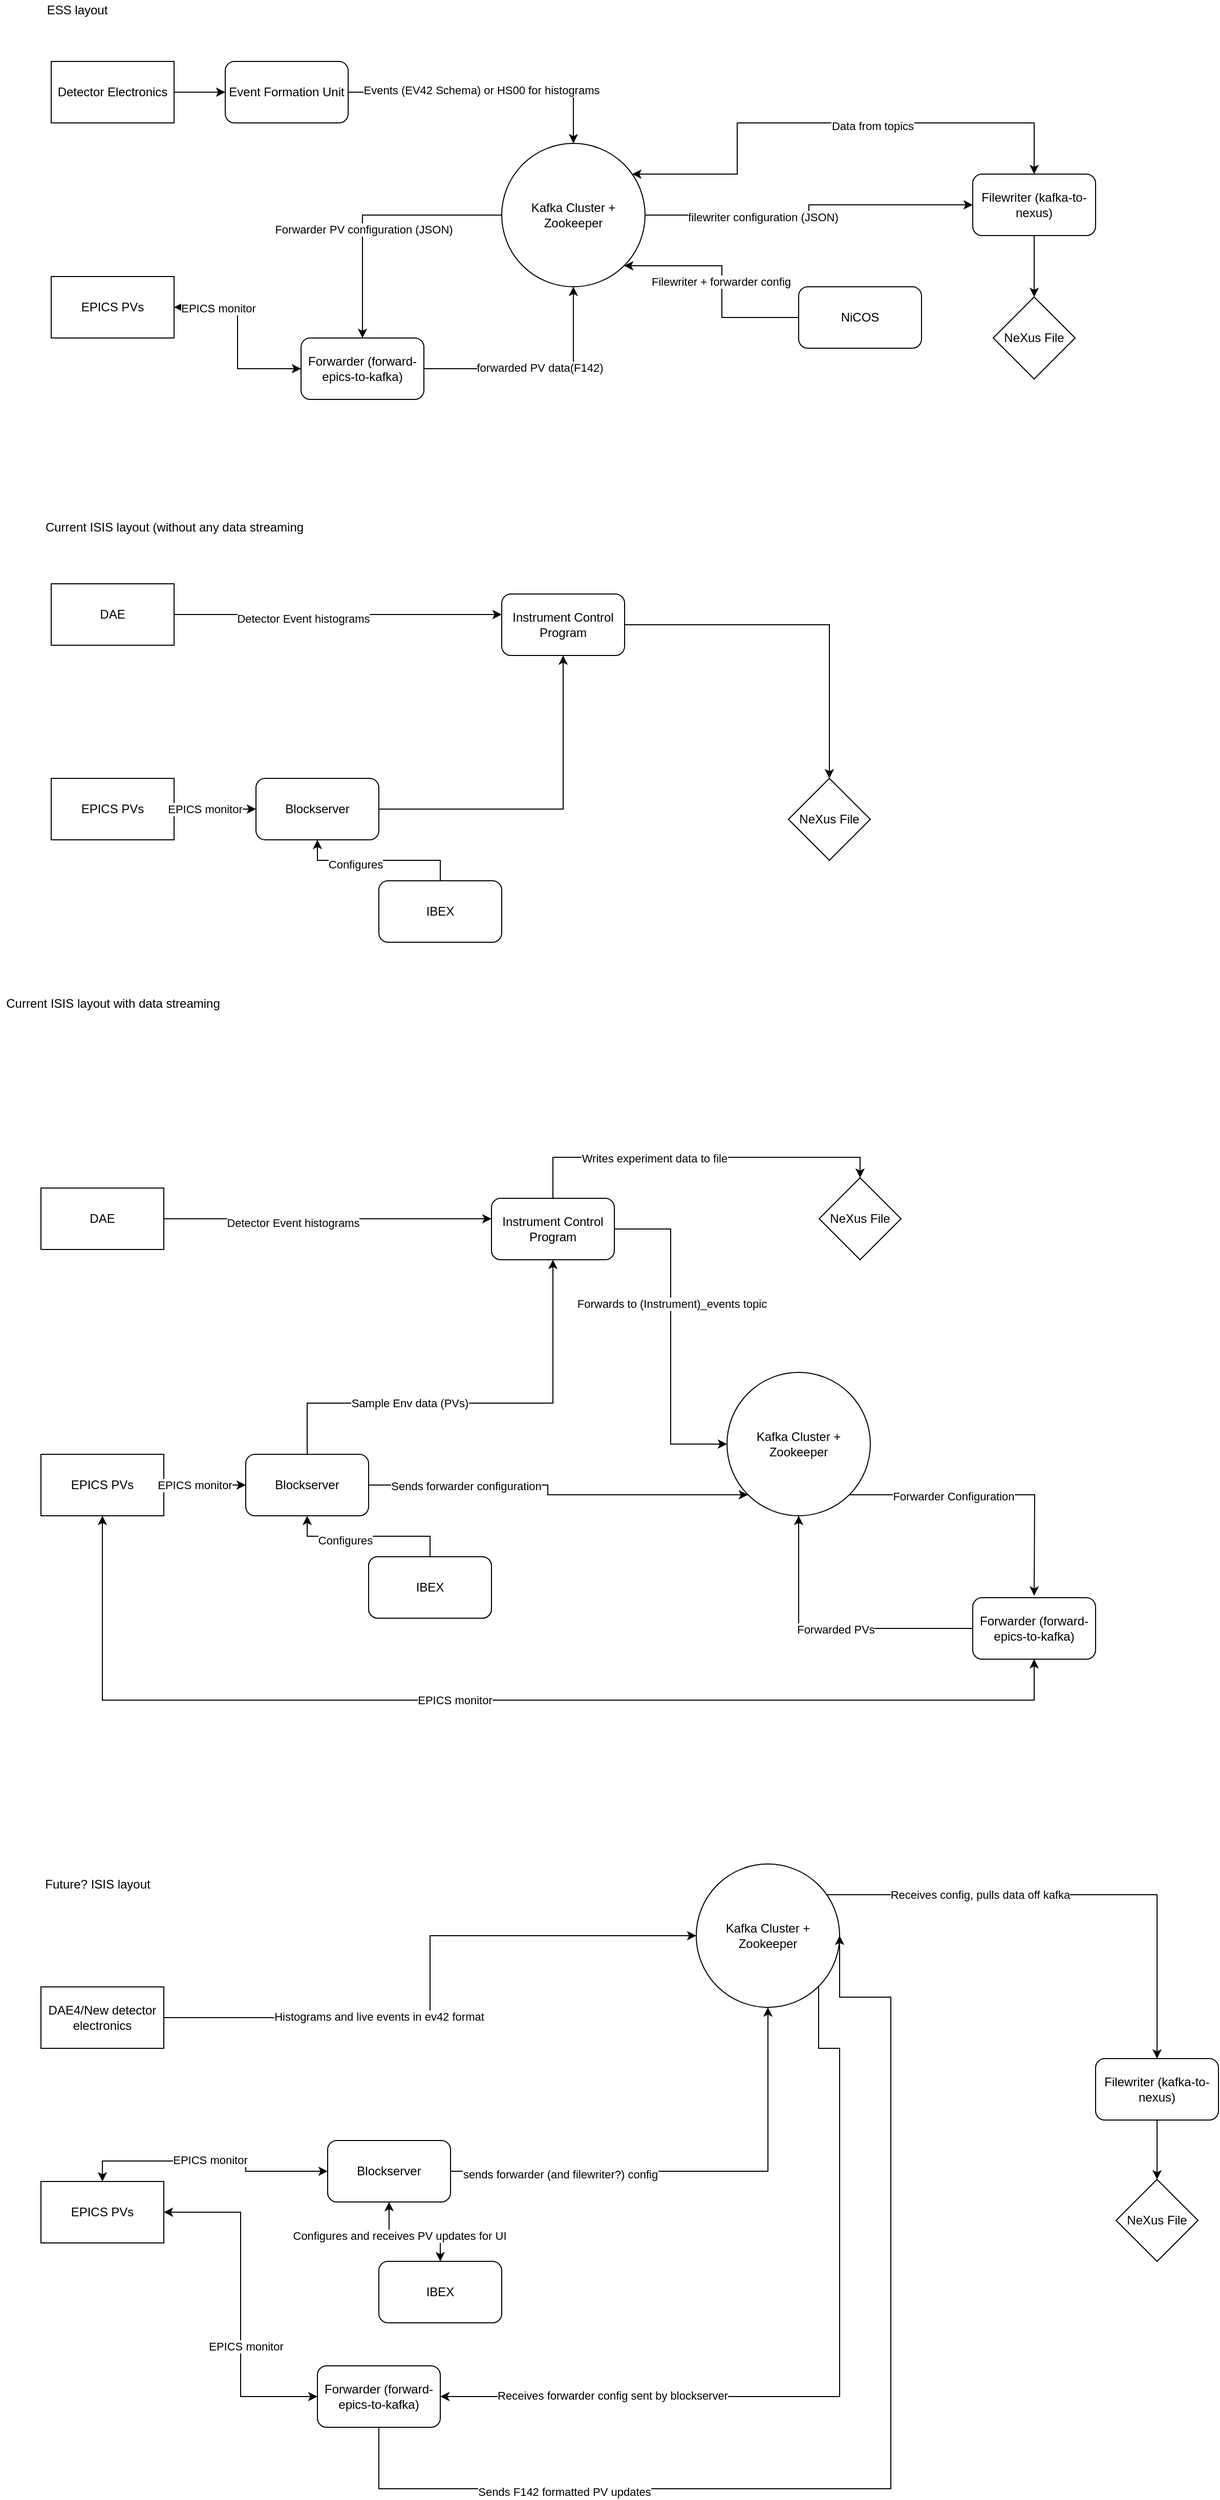 <mxfile version="13.1.14" type="github">
  <diagram id="mHXAq9ncWBV6Gwi8FLQK" name="Page-1">
    <mxGraphModel dx="2574" dy="1449" grid="1" gridSize="10" guides="1" tooltips="1" connect="1" arrows="1" fold="1" page="1" pageScale="1" pageWidth="827" pageHeight="1169" math="0" shadow="0">
      <root>
        <mxCell id="0" />
        <mxCell id="1" parent="0" />
        <mxCell id="pk0dHB7Y1fjvWEwUfOJk-1" value="ESS layout" style="text;html=1;align=center;verticalAlign=middle;resizable=0;points=[];autosize=1;" parent="1" vertex="1">
          <mxGeometry x="40" y="70" width="70" height="20" as="geometry" />
        </mxCell>
        <mxCell id="pk0dHB7Y1fjvWEwUfOJk-2" value="Current ISIS layout (without any data streaming" style="text;html=1;align=center;verticalAlign=middle;resizable=0;points=[];autosize=1;" parent="1" vertex="1">
          <mxGeometry x="40" y="575" width="260" height="20" as="geometry" />
        </mxCell>
        <mxCell id="pk0dHB7Y1fjvWEwUfOJk-3" value="Current ISIS layout with data streaming" style="text;html=1;align=center;verticalAlign=middle;resizable=0;points=[];autosize=1;" parent="1" vertex="1">
          <mxGeometry y="1040" width="220" height="20" as="geometry" />
        </mxCell>
        <mxCell id="yYvdVF-vX2-O6icSIcVo-8" style="edgeStyle=orthogonalEdgeStyle;rounded=0;orthogonalLoop=1;jettySize=auto;html=1;entryX=0.5;entryY=0;entryDx=0;entryDy=0;" parent="1" source="yYvdVF-vX2-O6icSIcVo-1" target="yYvdVF-vX2-O6icSIcVo-7" edge="1">
          <mxGeometry relative="1" as="geometry" />
        </mxCell>
        <mxCell id="yYvdVF-vX2-O6icSIcVo-9" value="Events (EV42 Schema) or HS00 for histograms" style="edgeLabel;html=1;align=center;verticalAlign=middle;resizable=0;points=[];" parent="yYvdVF-vX2-O6icSIcVo-8" vertex="1" connectable="0">
          <mxGeometry x="-0.038" y="2" relative="1" as="geometry">
            <mxPoint as="offset" />
          </mxGeometry>
        </mxCell>
        <mxCell id="yYvdVF-vX2-O6icSIcVo-1" value="Event Formation Unit" style="rounded=1;whiteSpace=wrap;html=1;" parent="1" vertex="1">
          <mxGeometry x="220" y="130" width="120" height="60" as="geometry" />
        </mxCell>
        <mxCell id="yYvdVF-vX2-O6icSIcVo-6" style="edgeStyle=orthogonalEdgeStyle;rounded=0;orthogonalLoop=1;jettySize=auto;html=1;" parent="1" source="yYvdVF-vX2-O6icSIcVo-4" target="yYvdVF-vX2-O6icSIcVo-1" edge="1">
          <mxGeometry relative="1" as="geometry" />
        </mxCell>
        <mxCell id="yYvdVF-vX2-O6icSIcVo-4" value="Detector Electronics" style="rounded=0;whiteSpace=wrap;html=1;" parent="1" vertex="1">
          <mxGeometry x="50" y="130" width="120" height="60" as="geometry" />
        </mxCell>
        <mxCell id="yYvdVF-vX2-O6icSIcVo-12" style="edgeStyle=orthogonalEdgeStyle;rounded=0;orthogonalLoop=1;jettySize=auto;html=1;" parent="1" source="yYvdVF-vX2-O6icSIcVo-7" target="yYvdVF-vX2-O6icSIcVo-11" edge="1">
          <mxGeometry relative="1" as="geometry" />
        </mxCell>
        <mxCell id="yYvdVF-vX2-O6icSIcVo-15" value="filewriter configuration (JSON)" style="edgeLabel;html=1;align=center;verticalAlign=middle;resizable=0;points=[];" parent="yYvdVF-vX2-O6icSIcVo-12" vertex="1" connectable="0">
          <mxGeometry x="-0.305" y="-2" relative="1" as="geometry">
            <mxPoint as="offset" />
          </mxGeometry>
        </mxCell>
        <mxCell id="yYvdVF-vX2-O6icSIcVo-16" style="edgeStyle=orthogonalEdgeStyle;rounded=0;orthogonalLoop=1;jettySize=auto;html=1;entryX=0.5;entryY=0;entryDx=0;entryDy=0;startArrow=classic;startFill=1;" parent="1" source="yYvdVF-vX2-O6icSIcVo-7" target="yYvdVF-vX2-O6icSIcVo-11" edge="1">
          <mxGeometry relative="1" as="geometry">
            <Array as="points">
              <mxPoint x="720" y="240" />
              <mxPoint x="720" y="190" />
              <mxPoint x="1010" y="190" />
            </Array>
          </mxGeometry>
        </mxCell>
        <mxCell id="yYvdVF-vX2-O6icSIcVo-17" value="Data from topics" style="edgeLabel;html=1;align=center;verticalAlign=middle;resizable=0;points=[];" parent="yYvdVF-vX2-O6icSIcVo-16" vertex="1" connectable="0">
          <mxGeometry x="0.154" y="-3" relative="1" as="geometry">
            <mxPoint as="offset" />
          </mxGeometry>
        </mxCell>
        <mxCell id="yYvdVF-vX2-O6icSIcVo-20" style="edgeStyle=orthogonalEdgeStyle;rounded=0;orthogonalLoop=1;jettySize=auto;html=1;entryX=0.5;entryY=0;entryDx=0;entryDy=0;startArrow=none;startFill=0;" parent="1" source="yYvdVF-vX2-O6icSIcVo-7" target="yYvdVF-vX2-O6icSIcVo-19" edge="1">
          <mxGeometry relative="1" as="geometry" />
        </mxCell>
        <mxCell id="yYvdVF-vX2-O6icSIcVo-21" value="Forwarder PV configuration (JSON)" style="edgeLabel;html=1;align=center;verticalAlign=middle;resizable=0;points=[];" parent="yYvdVF-vX2-O6icSIcVo-20" vertex="1" connectable="0">
          <mxGeometry x="0.168" y="1" relative="1" as="geometry">
            <mxPoint as="offset" />
          </mxGeometry>
        </mxCell>
        <mxCell id="yYvdVF-vX2-O6icSIcVo-7" value="Kafka Cluster + Zookeeper" style="ellipse;whiteSpace=wrap;html=1;aspect=fixed;" parent="1" vertex="1">
          <mxGeometry x="490" y="210" width="140" height="140" as="geometry" />
        </mxCell>
        <mxCell id="yYvdVF-vX2-O6icSIcVo-14" style="edgeStyle=orthogonalEdgeStyle;rounded=0;orthogonalLoop=1;jettySize=auto;html=1;" parent="1" source="yYvdVF-vX2-O6icSIcVo-11" target="yYvdVF-vX2-O6icSIcVo-13" edge="1">
          <mxGeometry relative="1" as="geometry" />
        </mxCell>
        <mxCell id="yYvdVF-vX2-O6icSIcVo-11" value="Filewriter (kafka-to-nexus)" style="rounded=1;whiteSpace=wrap;html=1;" parent="1" vertex="1">
          <mxGeometry x="950" y="240" width="120" height="60" as="geometry" />
        </mxCell>
        <mxCell id="yYvdVF-vX2-O6icSIcVo-13" value="NeXus File" style="rhombus;whiteSpace=wrap;html=1;" parent="1" vertex="1">
          <mxGeometry x="970" y="360" width="80" height="80" as="geometry" />
        </mxCell>
        <mxCell id="yYvdVF-vX2-O6icSIcVo-22" style="edgeStyle=orthogonalEdgeStyle;rounded=0;orthogonalLoop=1;jettySize=auto;html=1;entryX=0;entryY=0.5;entryDx=0;entryDy=0;startArrow=classic;startFill=1;" parent="1" source="yYvdVF-vX2-O6icSIcVo-18" target="yYvdVF-vX2-O6icSIcVo-19" edge="1">
          <mxGeometry relative="1" as="geometry" />
        </mxCell>
        <mxCell id="yYvdVF-vX2-O6icSIcVo-24" value="EPICS monitor" style="edgeLabel;html=1;align=center;verticalAlign=middle;resizable=0;points=[];" parent="yYvdVF-vX2-O6icSIcVo-22" vertex="1" connectable="0">
          <mxGeometry x="-0.533" y="-1" relative="1" as="geometry">
            <mxPoint as="offset" />
          </mxGeometry>
        </mxCell>
        <mxCell id="yYvdVF-vX2-O6icSIcVo-18" value="EPICS PVs" style="rounded=0;whiteSpace=wrap;html=1;" parent="1" vertex="1">
          <mxGeometry x="50" y="340" width="120" height="60" as="geometry" />
        </mxCell>
        <mxCell id="yYvdVF-vX2-O6icSIcVo-23" style="edgeStyle=orthogonalEdgeStyle;rounded=0;orthogonalLoop=1;jettySize=auto;html=1;startArrow=none;startFill=0;" parent="1" source="yYvdVF-vX2-O6icSIcVo-19" target="yYvdVF-vX2-O6icSIcVo-7" edge="1">
          <mxGeometry relative="1" as="geometry" />
        </mxCell>
        <mxCell id="yYvdVF-vX2-O6icSIcVo-25" value="forwarded PV data(F142)" style="edgeLabel;html=1;align=center;verticalAlign=middle;resizable=0;points=[];" parent="yYvdVF-vX2-O6icSIcVo-23" vertex="1" connectable="0">
          <mxGeometry y="1" relative="1" as="geometry">
            <mxPoint as="offset" />
          </mxGeometry>
        </mxCell>
        <mxCell id="yYvdVF-vX2-O6icSIcVo-19" value="Forwarder (forward-epics-to-kafka)" style="rounded=1;whiteSpace=wrap;html=1;" parent="1" vertex="1">
          <mxGeometry x="294" y="400" width="120" height="60" as="geometry" />
        </mxCell>
        <mxCell id="yYvdVF-vX2-O6icSIcVo-27" style="edgeStyle=orthogonalEdgeStyle;rounded=0;orthogonalLoop=1;jettySize=auto;html=1;entryX=1;entryY=1;entryDx=0;entryDy=0;startArrow=none;startFill=0;" parent="1" source="yYvdVF-vX2-O6icSIcVo-26" target="yYvdVF-vX2-O6icSIcVo-7" edge="1">
          <mxGeometry relative="1" as="geometry" />
        </mxCell>
        <mxCell id="yYvdVF-vX2-O6icSIcVo-28" value="Filewriter + forwarder config" style="edgeLabel;html=1;align=center;verticalAlign=middle;resizable=0;points=[];" parent="yYvdVF-vX2-O6icSIcVo-27" vertex="1" connectable="0">
          <mxGeometry x="-0.003" y="1" relative="1" as="geometry">
            <mxPoint as="offset" />
          </mxGeometry>
        </mxCell>
        <mxCell id="yYvdVF-vX2-O6icSIcVo-26" value="NiCOS" style="rounded=1;whiteSpace=wrap;html=1;" parent="1" vertex="1">
          <mxGeometry x="780" y="350" width="120" height="60" as="geometry" />
        </mxCell>
        <mxCell id="TsrywFNYNTMYvpL8HbCN-1" style="edgeStyle=orthogonalEdgeStyle;rounded=0;orthogonalLoop=1;jettySize=auto;html=1;" edge="1" parent="1" source="yYvdVF-vX2-O6icSIcVo-29">
          <mxGeometry relative="1" as="geometry">
            <mxPoint x="490" y="670" as="targetPoint" />
          </mxGeometry>
        </mxCell>
        <mxCell id="TsrywFNYNTMYvpL8HbCN-2" value="Detector Event histograms" style="edgeLabel;html=1;align=center;verticalAlign=middle;resizable=0;points=[];" vertex="1" connectable="0" parent="TsrywFNYNTMYvpL8HbCN-1">
          <mxGeometry x="-0.216" y="-4" relative="1" as="geometry">
            <mxPoint as="offset" />
          </mxGeometry>
        </mxCell>
        <mxCell id="yYvdVF-vX2-O6icSIcVo-29" value="DAE" style="rounded=0;whiteSpace=wrap;html=1;" parent="1" vertex="1">
          <mxGeometry x="50" y="640" width="120" height="60" as="geometry" />
        </mxCell>
        <mxCell id="TsrywFNYNTMYvpL8HbCN-4" style="edgeStyle=orthogonalEdgeStyle;rounded=0;orthogonalLoop=1;jettySize=auto;html=1;entryX=0.5;entryY=0;entryDx=0;entryDy=0;" edge="1" parent="1" source="TsrywFNYNTMYvpL8HbCN-3" target="TsrywFNYNTMYvpL8HbCN-5">
          <mxGeometry relative="1" as="geometry">
            <mxPoint x="800" y="810" as="targetPoint" />
          </mxGeometry>
        </mxCell>
        <mxCell id="TsrywFNYNTMYvpL8HbCN-3" value="Instrument Control Program" style="rounded=1;whiteSpace=wrap;html=1;" vertex="1" parent="1">
          <mxGeometry x="490" y="650" width="120" height="60" as="geometry" />
        </mxCell>
        <mxCell id="TsrywFNYNTMYvpL8HbCN-5" value="NeXus File " style="rhombus;whiteSpace=wrap;html=1;" vertex="1" parent="1">
          <mxGeometry x="770" y="830" width="80" height="80" as="geometry" />
        </mxCell>
        <mxCell id="TsrywFNYNTMYvpL8HbCN-8" value="" style="edgeStyle=orthogonalEdgeStyle;rounded=0;orthogonalLoop=1;jettySize=auto;html=1;" edge="1" parent="1" source="TsrywFNYNTMYvpL8HbCN-6">
          <mxGeometry relative="1" as="geometry">
            <mxPoint x="250" y="860" as="targetPoint" />
          </mxGeometry>
        </mxCell>
        <mxCell id="TsrywFNYNTMYvpL8HbCN-6" value="EPICS PVs" style="rounded=0;whiteSpace=wrap;html=1;" vertex="1" parent="1">
          <mxGeometry x="50" y="830" width="120" height="60" as="geometry" />
        </mxCell>
        <mxCell id="TsrywFNYNTMYvpL8HbCN-10" style="edgeStyle=orthogonalEdgeStyle;rounded=0;orthogonalLoop=1;jettySize=auto;html=1;entryX=0.5;entryY=1;entryDx=0;entryDy=0;" edge="1" parent="1" source="TsrywFNYNTMYvpL8HbCN-9" target="TsrywFNYNTMYvpL8HbCN-3">
          <mxGeometry relative="1" as="geometry" />
        </mxCell>
        <mxCell id="TsrywFNYNTMYvpL8HbCN-9" value="Blockserver" style="rounded=1;whiteSpace=wrap;html=1;" vertex="1" parent="1">
          <mxGeometry x="250" y="830" width="120" height="60" as="geometry" />
        </mxCell>
        <mxCell id="TsrywFNYNTMYvpL8HbCN-12" style="edgeStyle=orthogonalEdgeStyle;rounded=0;orthogonalLoop=1;jettySize=auto;html=1;entryX=0.5;entryY=1;entryDx=0;entryDy=0;" edge="1" parent="1" source="TsrywFNYNTMYvpL8HbCN-11" target="TsrywFNYNTMYvpL8HbCN-9">
          <mxGeometry relative="1" as="geometry" />
        </mxCell>
        <mxCell id="TsrywFNYNTMYvpL8HbCN-13" value="Configures" style="edgeLabel;html=1;align=center;verticalAlign=middle;resizable=0;points=[];" vertex="1" connectable="0" parent="TsrywFNYNTMYvpL8HbCN-12">
          <mxGeometry x="0.287" y="4" relative="1" as="geometry">
            <mxPoint as="offset" />
          </mxGeometry>
        </mxCell>
        <mxCell id="TsrywFNYNTMYvpL8HbCN-11" value="IBEX" style="rounded=1;whiteSpace=wrap;html=1;" vertex="1" parent="1">
          <mxGeometry x="370" y="930" width="120" height="60" as="geometry" />
        </mxCell>
        <mxCell id="TsrywFNYNTMYvpL8HbCN-14" value="EPICS monitor" style="edgeLabel;html=1;align=center;verticalAlign=middle;resizable=0;points=[];" vertex="1" connectable="0" parent="1">
          <mxGeometry x="200" y="860" as="geometry">
            <mxPoint as="offset" />
          </mxGeometry>
        </mxCell>
        <mxCell id="TsrywFNYNTMYvpL8HbCN-16" style="edgeStyle=orthogonalEdgeStyle;rounded=0;orthogonalLoop=1;jettySize=auto;html=1;entryX=0;entryY=0.5;entryDx=0;entryDy=0;exitX=1;exitY=0.5;exitDx=0;exitDy=0;" edge="1" parent="1" source="TsrywFNYNTMYvpL8HbCN-22" target="TsrywFNYNTMYvpL8HbCN-17">
          <mxGeometry relative="1" as="geometry">
            <mxPoint x="400" y="1130" as="targetPoint" />
          </mxGeometry>
        </mxCell>
        <mxCell id="TsrywFNYNTMYvpL8HbCN-18" value="Forwards to (Instrument)_events topic" style="edgeLabel;html=1;align=center;verticalAlign=middle;resizable=0;points=[];" vertex="1" connectable="0" parent="TsrywFNYNTMYvpL8HbCN-16">
          <mxGeometry x="-0.2" y="1" relative="1" as="geometry">
            <mxPoint as="offset" />
          </mxGeometry>
        </mxCell>
        <mxCell id="TsrywFNYNTMYvpL8HbCN-40" style="edgeStyle=orthogonalEdgeStyle;rounded=0;orthogonalLoop=1;jettySize=auto;html=1;exitX=1;exitY=1;exitDx=0;exitDy=0;startArrow=none;startFill=0;" edge="1" parent="1" source="TsrywFNYNTMYvpL8HbCN-17">
          <mxGeometry relative="1" as="geometry">
            <mxPoint x="1010" y="1628" as="targetPoint" />
          </mxGeometry>
        </mxCell>
        <mxCell id="TsrywFNYNTMYvpL8HbCN-41" value="Forwarder Configuration" style="edgeLabel;html=1;align=center;verticalAlign=middle;resizable=0;points=[];" vertex="1" connectable="0" parent="TsrywFNYNTMYvpL8HbCN-40">
          <mxGeometry x="-0.272" y="-1" relative="1" as="geometry">
            <mxPoint as="offset" />
          </mxGeometry>
        </mxCell>
        <mxCell id="TsrywFNYNTMYvpL8HbCN-17" value="Kafka Cluster + Zookeeper" style="ellipse;whiteSpace=wrap;html=1;aspect=fixed;" vertex="1" parent="1">
          <mxGeometry x="710" y="1410" width="140" height="140" as="geometry" />
        </mxCell>
        <mxCell id="TsrywFNYNTMYvpL8HbCN-19" style="edgeStyle=orthogonalEdgeStyle;rounded=0;orthogonalLoop=1;jettySize=auto;html=1;" edge="1" parent="1" source="TsrywFNYNTMYvpL8HbCN-21">
          <mxGeometry relative="1" as="geometry">
            <mxPoint x="480" y="1260" as="targetPoint" />
          </mxGeometry>
        </mxCell>
        <mxCell id="TsrywFNYNTMYvpL8HbCN-20" value="Detector Event histograms" style="edgeLabel;html=1;align=center;verticalAlign=middle;resizable=0;points=[];" vertex="1" connectable="0" parent="TsrywFNYNTMYvpL8HbCN-19">
          <mxGeometry x="-0.216" y="-4" relative="1" as="geometry">
            <mxPoint as="offset" />
          </mxGeometry>
        </mxCell>
        <mxCell id="TsrywFNYNTMYvpL8HbCN-21" value="DAE" style="rounded=0;whiteSpace=wrap;html=1;" vertex="1" parent="1">
          <mxGeometry x="40" y="1230" width="120" height="60" as="geometry" />
        </mxCell>
        <mxCell id="TsrywFNYNTMYvpL8HbCN-77" style="edgeStyle=orthogonalEdgeStyle;rounded=0;orthogonalLoop=1;jettySize=auto;html=1;entryX=0.5;entryY=0;entryDx=0;entryDy=0;startArrow=none;startFill=0;" edge="1" parent="1" source="TsrywFNYNTMYvpL8HbCN-22" target="TsrywFNYNTMYvpL8HbCN-76">
          <mxGeometry relative="1" as="geometry">
            <Array as="points">
              <mxPoint x="540" y="1200" />
              <mxPoint x="840" y="1200" />
            </Array>
          </mxGeometry>
        </mxCell>
        <mxCell id="TsrywFNYNTMYvpL8HbCN-78" value="Writes experiment data to file" style="edgeLabel;html=1;align=center;verticalAlign=middle;resizable=0;points=[];" vertex="1" connectable="0" parent="TsrywFNYNTMYvpL8HbCN-77">
          <mxGeometry x="-0.228" y="-1" relative="1" as="geometry">
            <mxPoint as="offset" />
          </mxGeometry>
        </mxCell>
        <mxCell id="TsrywFNYNTMYvpL8HbCN-22" value="Instrument Control Program" style="rounded=1;whiteSpace=wrap;html=1;" vertex="1" parent="1">
          <mxGeometry x="480" y="1240" width="120" height="60" as="geometry" />
        </mxCell>
        <mxCell id="TsrywFNYNTMYvpL8HbCN-23" value="" style="edgeStyle=orthogonalEdgeStyle;rounded=0;orthogonalLoop=1;jettySize=auto;html=1;" edge="1" parent="1" source="TsrywFNYNTMYvpL8HbCN-24">
          <mxGeometry relative="1" as="geometry">
            <mxPoint x="240" y="1520" as="targetPoint" />
          </mxGeometry>
        </mxCell>
        <mxCell id="TsrywFNYNTMYvpL8HbCN-24" value="EPICS PVs" style="rounded=0;whiteSpace=wrap;html=1;" vertex="1" parent="1">
          <mxGeometry x="40" y="1490" width="120" height="60" as="geometry" />
        </mxCell>
        <mxCell id="TsrywFNYNTMYvpL8HbCN-30" style="edgeStyle=orthogonalEdgeStyle;rounded=0;orthogonalLoop=1;jettySize=auto;html=1;exitX=1;exitY=0.5;exitDx=0;exitDy=0;entryX=0;entryY=1;entryDx=0;entryDy=0;" edge="1" parent="1" source="TsrywFNYNTMYvpL8HbCN-25" target="TsrywFNYNTMYvpL8HbCN-17">
          <mxGeometry relative="1" as="geometry" />
        </mxCell>
        <mxCell id="TsrywFNYNTMYvpL8HbCN-31" value="Sends forwarder configuration" style="edgeLabel;html=1;align=center;verticalAlign=middle;resizable=0;points=[];" vertex="1" connectable="0" parent="TsrywFNYNTMYvpL8HbCN-30">
          <mxGeometry x="-0.5" y="-1" relative="1" as="geometry">
            <mxPoint as="offset" />
          </mxGeometry>
        </mxCell>
        <mxCell id="TsrywFNYNTMYvpL8HbCN-33" style="edgeStyle=orthogonalEdgeStyle;rounded=0;orthogonalLoop=1;jettySize=auto;html=1;entryX=0.5;entryY=1;entryDx=0;entryDy=0;" edge="1" parent="1" source="TsrywFNYNTMYvpL8HbCN-25" target="TsrywFNYNTMYvpL8HbCN-22">
          <mxGeometry relative="1" as="geometry">
            <Array as="points">
              <mxPoint x="300" y="1440" />
              <mxPoint x="540" y="1440" />
            </Array>
          </mxGeometry>
        </mxCell>
        <mxCell id="TsrywFNYNTMYvpL8HbCN-34" value="Sample Env data (PVs)" style="edgeLabel;html=1;align=center;verticalAlign=middle;resizable=0;points=[];" vertex="1" connectable="0" parent="TsrywFNYNTMYvpL8HbCN-33">
          <mxGeometry x="-0.302" relative="1" as="geometry">
            <mxPoint as="offset" />
          </mxGeometry>
        </mxCell>
        <mxCell id="TsrywFNYNTMYvpL8HbCN-25" value="Blockserver" style="rounded=1;whiteSpace=wrap;html=1;" vertex="1" parent="1">
          <mxGeometry x="240" y="1490" width="120" height="60" as="geometry" />
        </mxCell>
        <mxCell id="TsrywFNYNTMYvpL8HbCN-26" style="edgeStyle=orthogonalEdgeStyle;rounded=0;orthogonalLoop=1;jettySize=auto;html=1;entryX=0.5;entryY=1;entryDx=0;entryDy=0;" edge="1" parent="1" source="TsrywFNYNTMYvpL8HbCN-28" target="TsrywFNYNTMYvpL8HbCN-25">
          <mxGeometry relative="1" as="geometry" />
        </mxCell>
        <mxCell id="TsrywFNYNTMYvpL8HbCN-27" value="Configures" style="edgeLabel;html=1;align=center;verticalAlign=middle;resizable=0;points=[];" vertex="1" connectable="0" parent="TsrywFNYNTMYvpL8HbCN-26">
          <mxGeometry x="0.287" y="4" relative="1" as="geometry">
            <mxPoint as="offset" />
          </mxGeometry>
        </mxCell>
        <mxCell id="TsrywFNYNTMYvpL8HbCN-28" value="IBEX" style="rounded=1;whiteSpace=wrap;html=1;" vertex="1" parent="1">
          <mxGeometry x="360" y="1590" width="120" height="60" as="geometry" />
        </mxCell>
        <mxCell id="TsrywFNYNTMYvpL8HbCN-29" value="EPICS monitor" style="edgeLabel;html=1;align=center;verticalAlign=middle;resizable=0;points=[];" vertex="1" connectable="0" parent="1">
          <mxGeometry x="190" y="1520" as="geometry">
            <mxPoint as="offset" />
          </mxGeometry>
        </mxCell>
        <mxCell id="TsrywFNYNTMYvpL8HbCN-35" style="edgeStyle=orthogonalEdgeStyle;rounded=0;orthogonalLoop=1;jettySize=auto;html=1;entryX=0.5;entryY=1;entryDx=0;entryDy=0;" edge="1" parent="1" source="TsrywFNYNTMYvpL8HbCN-32" target="TsrywFNYNTMYvpL8HbCN-17">
          <mxGeometry relative="1" as="geometry" />
        </mxCell>
        <mxCell id="TsrywFNYNTMYvpL8HbCN-36" value="Forwarded PVs" style="edgeLabel;html=1;align=center;verticalAlign=middle;resizable=0;points=[];" vertex="1" connectable="0" parent="TsrywFNYNTMYvpL8HbCN-35">
          <mxGeometry x="-0.043" y="1" relative="1" as="geometry">
            <mxPoint as="offset" />
          </mxGeometry>
        </mxCell>
        <mxCell id="TsrywFNYNTMYvpL8HbCN-37" style="edgeStyle=orthogonalEdgeStyle;rounded=0;orthogonalLoop=1;jettySize=auto;html=1;entryX=0.5;entryY=1;entryDx=0;entryDy=0;startArrow=classic;startFill=1;" edge="1" parent="1" source="TsrywFNYNTMYvpL8HbCN-32" target="TsrywFNYNTMYvpL8HbCN-24">
          <mxGeometry relative="1" as="geometry">
            <Array as="points">
              <mxPoint x="1010" y="1730" />
              <mxPoint x="100" y="1730" />
            </Array>
          </mxGeometry>
        </mxCell>
        <mxCell id="TsrywFNYNTMYvpL8HbCN-38" value="EPICS monitor" style="edgeLabel;html=1;align=center;verticalAlign=middle;resizable=0;points=[];" vertex="1" connectable="0" parent="TsrywFNYNTMYvpL8HbCN-37">
          <mxGeometry x="0.073" relative="1" as="geometry">
            <mxPoint as="offset" />
          </mxGeometry>
        </mxCell>
        <mxCell id="TsrywFNYNTMYvpL8HbCN-32" value="Forwarder (forward-epics-to-kafka)" style="rounded=1;whiteSpace=wrap;html=1;" vertex="1" parent="1">
          <mxGeometry x="950" y="1630" width="120" height="60" as="geometry" />
        </mxCell>
        <mxCell id="TsrywFNYNTMYvpL8HbCN-42" value="Future? ISIS layout" style="text;html=1;align=center;verticalAlign=middle;resizable=0;points=[];autosize=1;" vertex="1" parent="1">
          <mxGeometry x="40" y="1900" width="110" height="20" as="geometry" />
        </mxCell>
        <mxCell id="TsrywFNYNTMYvpL8HbCN-46" style="edgeStyle=orthogonalEdgeStyle;rounded=0;orthogonalLoop=1;jettySize=auto;html=1;entryX=0;entryY=0.5;entryDx=0;entryDy=0;startArrow=none;startFill=0;" edge="1" parent="1" source="TsrywFNYNTMYvpL8HbCN-44" target="TsrywFNYNTMYvpL8HbCN-45">
          <mxGeometry relative="1" as="geometry" />
        </mxCell>
        <mxCell id="TsrywFNYNTMYvpL8HbCN-47" value="Histograms and live events in ev42 format" style="edgeLabel;html=1;align=center;verticalAlign=middle;resizable=0;points=[];" vertex="1" connectable="0" parent="TsrywFNYNTMYvpL8HbCN-46">
          <mxGeometry x="-0.3" y="1" relative="1" as="geometry">
            <mxPoint as="offset" />
          </mxGeometry>
        </mxCell>
        <mxCell id="TsrywFNYNTMYvpL8HbCN-44" value="DAE4/New detector electronics" style="rounded=0;whiteSpace=wrap;html=1;" vertex="1" parent="1">
          <mxGeometry x="40" y="2010" width="120" height="60" as="geometry" />
        </mxCell>
        <mxCell id="TsrywFNYNTMYvpL8HbCN-62" style="edgeStyle=orthogonalEdgeStyle;rounded=0;orthogonalLoop=1;jettySize=auto;html=1;exitX=1;exitY=1;exitDx=0;exitDy=0;entryX=1;entryY=0.5;entryDx=0;entryDy=0;startArrow=none;startFill=0;" edge="1" parent="1" source="TsrywFNYNTMYvpL8HbCN-45" target="TsrywFNYNTMYvpL8HbCN-50">
          <mxGeometry relative="1" as="geometry">
            <Array as="points">
              <mxPoint x="800" y="2070" />
              <mxPoint x="820" y="2070" />
              <mxPoint x="820" y="2410" />
            </Array>
          </mxGeometry>
        </mxCell>
        <mxCell id="TsrywFNYNTMYvpL8HbCN-63" value="Receives forwarder config sent by blockserver" style="edgeLabel;html=1;align=center;verticalAlign=middle;resizable=0;points=[];" vertex="1" connectable="0" parent="TsrywFNYNTMYvpL8HbCN-62">
          <mxGeometry x="0.586" y="-1" relative="1" as="geometry">
            <mxPoint as="offset" />
          </mxGeometry>
        </mxCell>
        <mxCell id="TsrywFNYNTMYvpL8HbCN-67" style="edgeStyle=orthogonalEdgeStyle;rounded=0;orthogonalLoop=1;jettySize=auto;html=1;startArrow=none;startFill=0;entryX=0.5;entryY=0;entryDx=0;entryDy=0;" edge="1" parent="1" source="TsrywFNYNTMYvpL8HbCN-45" target="TsrywFNYNTMYvpL8HbCN-69">
          <mxGeometry relative="1" as="geometry">
            <mxPoint x="1130" y="2070" as="targetPoint" />
            <Array as="points">
              <mxPoint x="1130" y="1920" />
              <mxPoint x="1130" y="2070" />
            </Array>
          </mxGeometry>
        </mxCell>
        <mxCell id="TsrywFNYNTMYvpL8HbCN-72" value="Receives config, pulls data off kafka" style="edgeLabel;html=1;align=center;verticalAlign=middle;resizable=0;points=[];" vertex="1" connectable="0" parent="TsrywFNYNTMYvpL8HbCN-67">
          <mxGeometry x="-0.38" relative="1" as="geometry">
            <mxPoint as="offset" />
          </mxGeometry>
        </mxCell>
        <mxCell id="TsrywFNYNTMYvpL8HbCN-45" value="Kafka Cluster + Zookeeper" style="ellipse;whiteSpace=wrap;html=1;aspect=fixed;" vertex="1" parent="1">
          <mxGeometry x="680" y="1890" width="140" height="140" as="geometry" />
        </mxCell>
        <mxCell id="TsrywFNYNTMYvpL8HbCN-48" value="EPICS PVs" style="rounded=0;whiteSpace=wrap;html=1;" vertex="1" parent="1">
          <mxGeometry x="40" y="2200" width="120" height="60" as="geometry" />
        </mxCell>
        <mxCell id="TsrywFNYNTMYvpL8HbCN-51" style="edgeStyle=orthogonalEdgeStyle;rounded=0;orthogonalLoop=1;jettySize=auto;html=1;entryX=1;entryY=0.5;entryDx=0;entryDy=0;startArrow=classic;startFill=1;" edge="1" parent="1" source="TsrywFNYNTMYvpL8HbCN-50" target="TsrywFNYNTMYvpL8HbCN-48">
          <mxGeometry relative="1" as="geometry" />
        </mxCell>
        <mxCell id="TsrywFNYNTMYvpL8HbCN-52" value="EPICS monitor " style="edgeLabel;html=1;align=center;verticalAlign=middle;resizable=0;points=[];" vertex="1" connectable="0" parent="TsrywFNYNTMYvpL8HbCN-51">
          <mxGeometry x="-0.248" y="-5" relative="1" as="geometry">
            <mxPoint as="offset" />
          </mxGeometry>
        </mxCell>
        <mxCell id="TsrywFNYNTMYvpL8HbCN-64" style="edgeStyle=orthogonalEdgeStyle;rounded=0;orthogonalLoop=1;jettySize=auto;html=1;entryX=1;entryY=0.5;entryDx=0;entryDy=0;startArrow=none;startFill=0;" edge="1" parent="1" source="TsrywFNYNTMYvpL8HbCN-50" target="TsrywFNYNTMYvpL8HbCN-45">
          <mxGeometry relative="1" as="geometry">
            <Array as="points">
              <mxPoint x="370" y="2500" />
              <mxPoint x="870" y="2500" />
              <mxPoint x="870" y="2020" />
            </Array>
          </mxGeometry>
        </mxCell>
        <mxCell id="TsrywFNYNTMYvpL8HbCN-65" value="Sends F142 formatted PV updates" style="edgeLabel;html=1;align=center;verticalAlign=middle;resizable=0;points=[];" vertex="1" connectable="0" parent="TsrywFNYNTMYvpL8HbCN-64">
          <mxGeometry x="-0.581" y="-3" relative="1" as="geometry">
            <mxPoint as="offset" />
          </mxGeometry>
        </mxCell>
        <mxCell id="TsrywFNYNTMYvpL8HbCN-50" value="Forwarder (forward-epics-to-kafka)" style="rounded=1;whiteSpace=wrap;html=1;" vertex="1" parent="1">
          <mxGeometry x="310" y="2380" width="120" height="60" as="geometry" />
        </mxCell>
        <mxCell id="TsrywFNYNTMYvpL8HbCN-53" value="IBEX" style="rounded=1;whiteSpace=wrap;html=1;" vertex="1" parent="1">
          <mxGeometry x="360" y="1590" width="120" height="60" as="geometry" />
        </mxCell>
        <mxCell id="TsrywFNYNTMYvpL8HbCN-58" style="edgeStyle=orthogonalEdgeStyle;rounded=0;orthogonalLoop=1;jettySize=auto;html=1;entryX=0.5;entryY=0;entryDx=0;entryDy=0;startArrow=classic;startFill=1;" edge="1" parent="1" source="TsrywFNYNTMYvpL8HbCN-54" target="TsrywFNYNTMYvpL8HbCN-48">
          <mxGeometry relative="1" as="geometry" />
        </mxCell>
        <mxCell id="TsrywFNYNTMYvpL8HbCN-59" value="EPICS monitor" style="edgeLabel;html=1;align=center;verticalAlign=middle;resizable=0;points=[];" vertex="1" connectable="0" parent="TsrywFNYNTMYvpL8HbCN-58">
          <mxGeometry y="-1" relative="1" as="geometry">
            <mxPoint as="offset" />
          </mxGeometry>
        </mxCell>
        <mxCell id="TsrywFNYNTMYvpL8HbCN-60" style="edgeStyle=orthogonalEdgeStyle;rounded=0;orthogonalLoop=1;jettySize=auto;html=1;entryX=0.5;entryY=1;entryDx=0;entryDy=0;startArrow=none;startFill=0;" edge="1" parent="1" source="TsrywFNYNTMYvpL8HbCN-54" target="TsrywFNYNTMYvpL8HbCN-45">
          <mxGeometry relative="1" as="geometry" />
        </mxCell>
        <mxCell id="TsrywFNYNTMYvpL8HbCN-61" value="sends forwarder (and filewriter?) config" style="edgeLabel;html=1;align=center;verticalAlign=middle;resizable=0;points=[];" vertex="1" connectable="0" parent="TsrywFNYNTMYvpL8HbCN-60">
          <mxGeometry x="-0.547" y="-3" relative="1" as="geometry">
            <mxPoint as="offset" />
          </mxGeometry>
        </mxCell>
        <mxCell id="TsrywFNYNTMYvpL8HbCN-54" value="Blockserver" style="rounded=1;whiteSpace=wrap;html=1;" vertex="1" parent="1">
          <mxGeometry x="320" y="2160" width="120" height="60" as="geometry" />
        </mxCell>
        <mxCell id="TsrywFNYNTMYvpL8HbCN-55" style="edgeStyle=orthogonalEdgeStyle;rounded=0;orthogonalLoop=1;jettySize=auto;html=1;entryX=0.5;entryY=1;entryDx=0;entryDy=0;exitX=0.5;exitY=0;exitDx=0;exitDy=0;startArrow=classic;startFill=1;" edge="1" parent="1" target="TsrywFNYNTMYvpL8HbCN-54" source="TsrywFNYNTMYvpL8HbCN-57">
          <mxGeometry relative="1" as="geometry">
            <mxPoint x="610" y="2240" as="sourcePoint" />
          </mxGeometry>
        </mxCell>
        <mxCell id="TsrywFNYNTMYvpL8HbCN-56" value="Configures and receives PV updates for UI" style="edgeLabel;html=1;align=center;verticalAlign=middle;resizable=0;points=[];" vertex="1" connectable="0" parent="TsrywFNYNTMYvpL8HbCN-55">
          <mxGeometry x="0.287" y="4" relative="1" as="geometry">
            <mxPoint as="offset" />
          </mxGeometry>
        </mxCell>
        <mxCell id="TsrywFNYNTMYvpL8HbCN-57" value="IBEX" style="rounded=1;whiteSpace=wrap;html=1;" vertex="1" parent="1">
          <mxGeometry x="370" y="2278" width="120" height="60" as="geometry" />
        </mxCell>
        <mxCell id="TsrywFNYNTMYvpL8HbCN-71" style="edgeStyle=orthogonalEdgeStyle;rounded=0;orthogonalLoop=1;jettySize=auto;html=1;entryX=0.5;entryY=0;entryDx=0;entryDy=0;startArrow=none;startFill=0;" edge="1" parent="1" source="TsrywFNYNTMYvpL8HbCN-69" target="TsrywFNYNTMYvpL8HbCN-70">
          <mxGeometry relative="1" as="geometry" />
        </mxCell>
        <mxCell id="TsrywFNYNTMYvpL8HbCN-69" value="Filewriter (kafka-to-nexus)" style="rounded=1;whiteSpace=wrap;html=1;" vertex="1" parent="1">
          <mxGeometry x="1070" y="2080" width="120" height="60" as="geometry" />
        </mxCell>
        <mxCell id="TsrywFNYNTMYvpL8HbCN-70" value="NeXus File" style="rhombus;whiteSpace=wrap;html=1;" vertex="1" parent="1">
          <mxGeometry x="1090" y="2198" width="80" height="80" as="geometry" />
        </mxCell>
        <mxCell id="TsrywFNYNTMYvpL8HbCN-76" value="NeXus File" style="rhombus;whiteSpace=wrap;html=1;" vertex="1" parent="1">
          <mxGeometry x="800" y="1220" width="80" height="80" as="geometry" />
        </mxCell>
      </root>
    </mxGraphModel>
  </diagram>
</mxfile>
